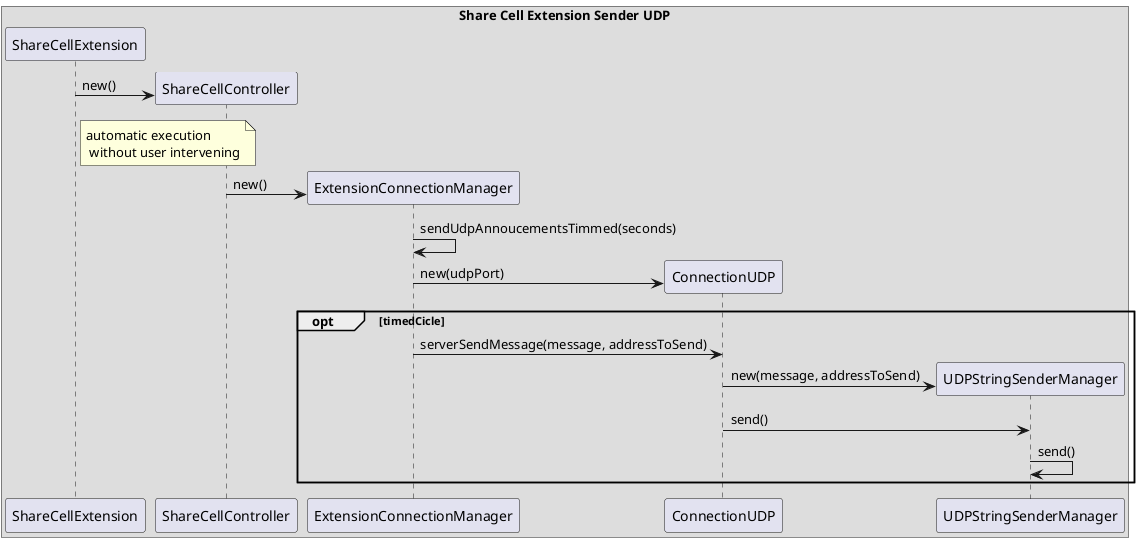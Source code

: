   @startuml IPC01.1_UDP_sender_update.png
    skinparam handwritten false
    skinparam monochrome false
    skinparam packageStyle rect
    skinparam defaultFontName FG Virgil
    skinparam shadowing false

  box "Share Cell Extension Sender UDP"
    participant "ShareCellExtension"
    participant "ShareCellController"
    participant "ExtensionConnectionManager"
    participant "ConnectionUDP"
    participant "UDPStringSenderManager"
  end box

create ShareCellController 
    ShareCellExtension -> ShareCellController : new()
note right of ShareCellExtension : automatic execution\n without user intervening
create ExtensionConnectionManager 
    ShareCellController -> ExtensionConnectionManager : new()
    ExtensionConnectionManager -> ExtensionConnectionManager : sendUdpAnnoucementsTimmed(seconds)
create ConnectionUDP 
    ExtensionConnectionManager -> ConnectionUDP : new(udpPort)
opt timedCicle
    ExtensionConnectionManager -> ConnectionUDP : serverSendMessage(message, addressToSend)
create UDPStringSenderManager
    ConnectionUDP -> UDPStringSenderManager : new(message, addressToSend)
    ConnectionUDP -> UDPStringSenderManager : send()

    UDPStringSenderManager -> UDPStringSenderManager : send()
end   
@enduml


